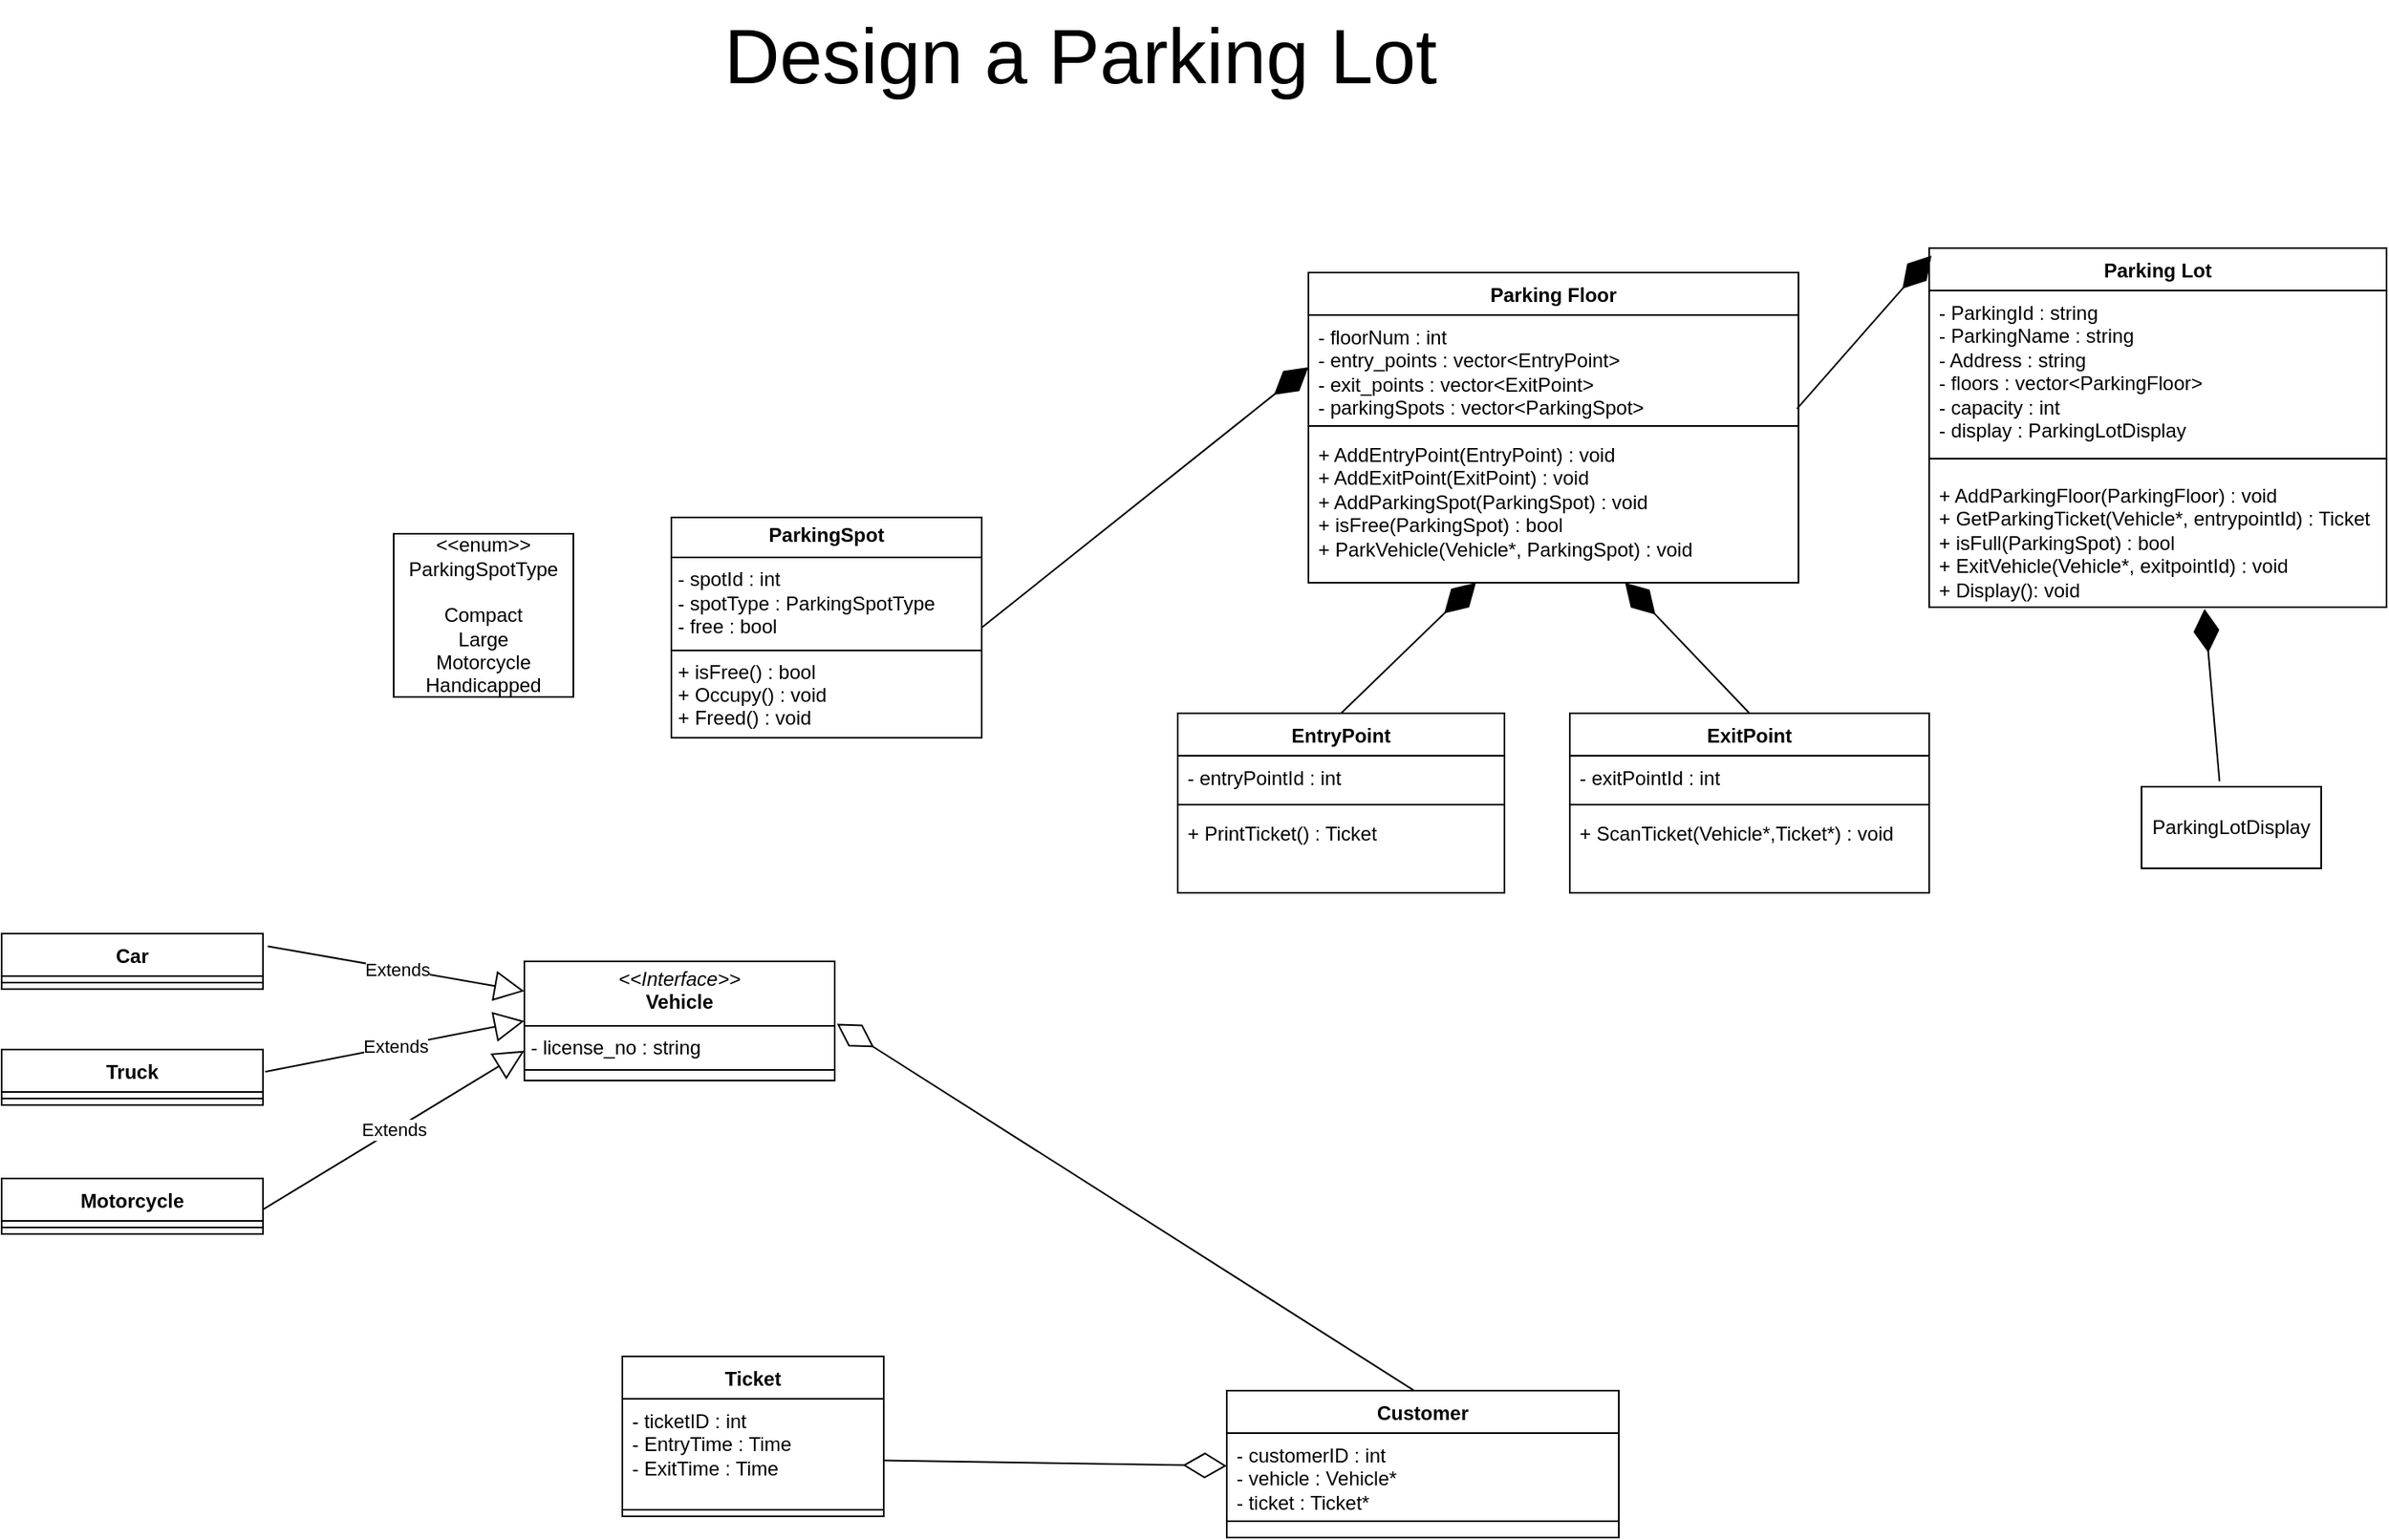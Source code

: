 <mxfile version="24.8.6">
  <diagram name="Page-1" id="XpKqQ25gRV2eJYyz2e83">
    <mxGraphModel dx="1218" dy="195" grid="1" gridSize="10" guides="1" tooltips="1" connect="0" arrows="1" fold="1" page="1" pageScale="1" pageWidth="850" pageHeight="1100" math="0" shadow="0">
      <root>
        <mxCell id="0" />
        <mxCell id="1" parent="0" />
        <mxCell id="omItKf6c6GQR3BFqs7uk-1" value="Parking Lot" style="swimlane;fontStyle=1;align=center;verticalAlign=top;childLayout=stackLayout;horizontal=1;startSize=26;horizontalStack=0;resizeParent=1;resizeParentMax=0;resizeLast=0;collapsible=1;marginBottom=0;whiteSpace=wrap;html=1;" parent="1" vertex="1">
          <mxGeometry x="450" y="170" width="280" height="220" as="geometry" />
        </mxCell>
        <mxCell id="omItKf6c6GQR3BFqs7uk-2" value="&lt;div&gt;- ParkingId : string&lt;/div&gt;&lt;div&gt;- ParkingName : string&lt;/div&gt;&lt;div&gt;- Address : string&lt;/div&gt;- floors : vector&amp;lt;ParkingFloor&amp;gt;&lt;div&gt;- capacity : int&lt;/div&gt;&lt;div&gt;- display : ParkingLotDisplay&lt;/div&gt;" style="text;strokeColor=none;fillColor=none;align=left;verticalAlign=top;spacingLeft=4;spacingRight=4;overflow=hidden;rotatable=0;points=[[0,0.5],[1,0.5]];portConstraint=eastwest;whiteSpace=wrap;html=1;" parent="omItKf6c6GQR3BFqs7uk-1" vertex="1">
          <mxGeometry y="26" width="280" height="94" as="geometry" />
        </mxCell>
        <mxCell id="omItKf6c6GQR3BFqs7uk-3" value="" style="line;strokeWidth=1;fillColor=none;align=left;verticalAlign=middle;spacingTop=-1;spacingLeft=3;spacingRight=3;rotatable=0;labelPosition=right;points=[];portConstraint=eastwest;strokeColor=inherit;" parent="omItKf6c6GQR3BFqs7uk-1" vertex="1">
          <mxGeometry y="120" width="280" height="18" as="geometry" />
        </mxCell>
        <mxCell id="omItKf6c6GQR3BFqs7uk-4" value="+ AddParkingFloor(ParkingFloor) : void&lt;div&gt;+ GetParkingTicket(Vehicle*, entrypointId) : Ticket&lt;/div&gt;&lt;div&gt;+ isFull(ParkingSpot) : bool&lt;/div&gt;&lt;div&gt;+ ExitVehicle(Vehicle*, exitpointId) : void&lt;/div&gt;&lt;div&gt;+ Display(): void&lt;/div&gt;" style="text;strokeColor=none;fillColor=none;align=left;verticalAlign=top;spacingLeft=4;spacingRight=4;overflow=hidden;rotatable=0;points=[[0,0.5],[1,0.5]];portConstraint=eastwest;whiteSpace=wrap;html=1;" parent="omItKf6c6GQR3BFqs7uk-1" vertex="1">
          <mxGeometry y="138" width="280" height="82" as="geometry" />
        </mxCell>
        <mxCell id="omItKf6c6GQR3BFqs7uk-5" value="Parking Floor" style="swimlane;fontStyle=1;align=center;verticalAlign=top;childLayout=stackLayout;horizontal=1;startSize=26;horizontalStack=0;resizeParent=1;resizeParentMax=0;resizeLast=0;collapsible=1;marginBottom=0;whiteSpace=wrap;html=1;" parent="1" vertex="1">
          <mxGeometry x="70" y="185" width="300" height="190" as="geometry" />
        </mxCell>
        <mxCell id="omItKf6c6GQR3BFqs7uk-6" value="&lt;div&gt;- floorNum : int&lt;/div&gt;- entry_points : vector&amp;lt;EntryPoint&amp;gt;&lt;div&gt;- exit_points : vector&amp;lt;ExitPoint&amp;gt;&lt;/div&gt;&lt;div&gt;- parkingSpots : vector&amp;lt;ParkingSpot&amp;gt;&lt;/div&gt;" style="text;strokeColor=none;fillColor=none;align=left;verticalAlign=top;spacingLeft=4;spacingRight=4;overflow=hidden;rotatable=0;points=[[0,0.5],[1,0.5]];portConstraint=eastwest;whiteSpace=wrap;html=1;" parent="omItKf6c6GQR3BFqs7uk-5" vertex="1">
          <mxGeometry y="26" width="300" height="64" as="geometry" />
        </mxCell>
        <mxCell id="omItKf6c6GQR3BFqs7uk-7" value="" style="line;strokeWidth=1;fillColor=none;align=left;verticalAlign=middle;spacingTop=-1;spacingLeft=3;spacingRight=3;rotatable=0;labelPosition=right;points=[];portConstraint=eastwest;strokeColor=inherit;" parent="omItKf6c6GQR3BFqs7uk-5" vertex="1">
          <mxGeometry y="90" width="300" height="8" as="geometry" />
        </mxCell>
        <mxCell id="omItKf6c6GQR3BFqs7uk-8" value="+ AddEntryPoint(EntryPoint) : void&lt;div&gt;+ AddExitPoint(ExitPoint) : void&lt;/div&gt;&lt;div&gt;+ AddParkingSpot(ParkingSpot) : void&lt;/div&gt;&lt;div&gt;+ isFree(ParkingSpot) : bool&lt;/div&gt;&lt;div&gt;+ ParkVehicle(Vehicle*, ParkingSpot) : void&lt;/div&gt;&lt;div&gt;&lt;br&gt;&lt;/div&gt;" style="text;strokeColor=none;fillColor=none;align=left;verticalAlign=top;spacingLeft=4;spacingRight=4;overflow=hidden;rotatable=0;points=[[0,0.5],[1,0.5]];portConstraint=eastwest;whiteSpace=wrap;html=1;" parent="omItKf6c6GQR3BFqs7uk-5" vertex="1">
          <mxGeometry y="98" width="300" height="92" as="geometry" />
        </mxCell>
        <mxCell id="omItKf6c6GQR3BFqs7uk-10" value="EntryPoint" style="swimlane;fontStyle=1;align=center;verticalAlign=top;childLayout=stackLayout;horizontal=1;startSize=26;horizontalStack=0;resizeParent=1;resizeParentMax=0;resizeLast=0;collapsible=1;marginBottom=0;whiteSpace=wrap;html=1;" parent="1" vertex="1">
          <mxGeometry x="-10" y="455" width="200" height="110" as="geometry" />
        </mxCell>
        <mxCell id="omItKf6c6GQR3BFqs7uk-11" value="- entryPointId : int" style="text;strokeColor=none;fillColor=none;align=left;verticalAlign=top;spacingLeft=4;spacingRight=4;overflow=hidden;rotatable=0;points=[[0,0.5],[1,0.5]];portConstraint=eastwest;whiteSpace=wrap;html=1;" parent="omItKf6c6GQR3BFqs7uk-10" vertex="1">
          <mxGeometry y="26" width="200" height="26" as="geometry" />
        </mxCell>
        <mxCell id="omItKf6c6GQR3BFqs7uk-12" value="" style="line;strokeWidth=1;fillColor=none;align=left;verticalAlign=middle;spacingTop=-1;spacingLeft=3;spacingRight=3;rotatable=0;labelPosition=right;points=[];portConstraint=eastwest;strokeColor=inherit;" parent="omItKf6c6GQR3BFqs7uk-10" vertex="1">
          <mxGeometry y="52" width="200" height="8" as="geometry" />
        </mxCell>
        <mxCell id="omItKf6c6GQR3BFqs7uk-13" value="+ PrintTicket() : Ticket&amp;nbsp;&amp;nbsp;" style="text;strokeColor=none;fillColor=none;align=left;verticalAlign=top;spacingLeft=4;spacingRight=4;overflow=hidden;rotatable=0;points=[[0,0.5],[1,0.5]];portConstraint=eastwest;whiteSpace=wrap;html=1;" parent="omItKf6c6GQR3BFqs7uk-10" vertex="1">
          <mxGeometry y="60" width="200" height="50" as="geometry" />
        </mxCell>
        <mxCell id="omItKf6c6GQR3BFqs7uk-14" value="ExitPoint" style="swimlane;fontStyle=1;align=center;verticalAlign=top;childLayout=stackLayout;horizontal=1;startSize=26;horizontalStack=0;resizeParent=1;resizeParentMax=0;resizeLast=0;collapsible=1;marginBottom=0;whiteSpace=wrap;html=1;" parent="1" vertex="1">
          <mxGeometry x="230" y="455" width="220" height="110" as="geometry" />
        </mxCell>
        <mxCell id="omItKf6c6GQR3BFqs7uk-15" value="- exitPointId : int" style="text;strokeColor=none;fillColor=none;align=left;verticalAlign=top;spacingLeft=4;spacingRight=4;overflow=hidden;rotatable=0;points=[[0,0.5],[1,0.5]];portConstraint=eastwest;whiteSpace=wrap;html=1;" parent="omItKf6c6GQR3BFqs7uk-14" vertex="1">
          <mxGeometry y="26" width="220" height="26" as="geometry" />
        </mxCell>
        <mxCell id="omItKf6c6GQR3BFqs7uk-16" value="" style="line;strokeWidth=1;fillColor=none;align=left;verticalAlign=middle;spacingTop=-1;spacingLeft=3;spacingRight=3;rotatable=0;labelPosition=right;points=[];portConstraint=eastwest;strokeColor=inherit;" parent="omItKf6c6GQR3BFqs7uk-14" vertex="1">
          <mxGeometry y="52" width="220" height="8" as="geometry" />
        </mxCell>
        <mxCell id="omItKf6c6GQR3BFqs7uk-17" value="+ ScanTicket(Vehicle*,Ticket*) : void" style="text;strokeColor=none;fillColor=none;align=left;verticalAlign=top;spacingLeft=4;spacingRight=4;overflow=hidden;rotatable=0;points=[[0,0.5],[1,0.5]];portConstraint=eastwest;whiteSpace=wrap;html=1;" parent="omItKf6c6GQR3BFqs7uk-14" vertex="1">
          <mxGeometry y="60" width="220" height="50" as="geometry" />
        </mxCell>
        <mxCell id="omItKf6c6GQR3BFqs7uk-27" value="&lt;p style=&quot;margin:0px;margin-top:4px;text-align:center;&quot;&gt;&lt;i&gt;&amp;lt;&amp;lt;Interface&amp;gt;&amp;gt;&lt;/i&gt;&lt;br&gt;&lt;b&gt;Vehicle&lt;/b&gt;&lt;/p&gt;&lt;hr size=&quot;1&quot; style=&quot;border-style:solid;&quot;&gt;&lt;p style=&quot;margin:0px;margin-left:4px;&quot;&gt;- license_no : string&lt;/p&gt;&lt;hr size=&quot;1&quot; style=&quot;border-style:solid;&quot;&gt;&lt;p style=&quot;margin:0px;margin-left:4px;&quot;&gt;&lt;br&gt;&lt;/p&gt;" style="verticalAlign=top;align=left;overflow=fill;html=1;whiteSpace=wrap;" parent="1" vertex="1">
          <mxGeometry x="-410" y="607" width="190" height="73" as="geometry" />
        </mxCell>
        <mxCell id="omItKf6c6GQR3BFqs7uk-32" value="Customer" style="swimlane;fontStyle=1;align=center;verticalAlign=top;childLayout=stackLayout;horizontal=1;startSize=26;horizontalStack=0;resizeParent=1;resizeParentMax=0;resizeLast=0;collapsible=1;marginBottom=0;whiteSpace=wrap;html=1;" parent="1" vertex="1">
          <mxGeometry x="20" y="870" width="240" height="90" as="geometry" />
        </mxCell>
        <mxCell id="omItKf6c6GQR3BFqs7uk-33" value="&lt;div&gt;- customerID : int&lt;/div&gt;&lt;div&gt;- vehicle : Vehicle*&lt;/div&gt;- ticket : Ticket*" style="text;strokeColor=none;fillColor=none;align=left;verticalAlign=top;spacingLeft=4;spacingRight=4;overflow=hidden;rotatable=0;points=[[0,0.5],[1,0.5]];portConstraint=eastwest;whiteSpace=wrap;html=1;" parent="omItKf6c6GQR3BFqs7uk-32" vertex="1">
          <mxGeometry y="26" width="240" height="44" as="geometry" />
        </mxCell>
        <mxCell id="omItKf6c6GQR3BFqs7uk-34" value="" style="line;strokeWidth=1;fillColor=none;align=left;verticalAlign=middle;spacingTop=-1;spacingLeft=3;spacingRight=3;rotatable=0;labelPosition=right;points=[];portConstraint=eastwest;strokeColor=inherit;" parent="omItKf6c6GQR3BFqs7uk-32" vertex="1">
          <mxGeometry y="70" width="240" height="20" as="geometry" />
        </mxCell>
        <mxCell id="omItKf6c6GQR3BFqs7uk-36" value="Ticket" style="swimlane;fontStyle=1;align=center;verticalAlign=top;childLayout=stackLayout;horizontal=1;startSize=26;horizontalStack=0;resizeParent=1;resizeParentMax=0;resizeLast=0;collapsible=1;marginBottom=0;whiteSpace=wrap;html=1;" parent="1" vertex="1">
          <mxGeometry x="-350" y="849" width="160" height="98" as="geometry" />
        </mxCell>
        <mxCell id="omItKf6c6GQR3BFqs7uk-37" value="- ticketID : int&lt;div&gt;- EntryTime : Time&lt;/div&gt;&lt;div&gt;- ExitTime : Time&lt;br&gt;&lt;div&gt;&lt;br&gt;&lt;/div&gt;&lt;/div&gt;" style="text;strokeColor=none;fillColor=none;align=left;verticalAlign=top;spacingLeft=4;spacingRight=4;overflow=hidden;rotatable=0;points=[[0,0.5],[1,0.5]];portConstraint=eastwest;whiteSpace=wrap;html=1;" parent="omItKf6c6GQR3BFqs7uk-36" vertex="1">
          <mxGeometry y="26" width="160" height="64" as="geometry" />
        </mxCell>
        <mxCell id="omItKf6c6GQR3BFqs7uk-38" value="" style="line;strokeWidth=1;fillColor=none;align=left;verticalAlign=middle;spacingTop=-1;spacingLeft=3;spacingRight=3;rotatable=0;labelPosition=right;points=[];portConstraint=eastwest;strokeColor=inherit;" parent="omItKf6c6GQR3BFqs7uk-36" vertex="1">
          <mxGeometry y="90" width="160" height="8" as="geometry" />
        </mxCell>
        <mxCell id="omItKf6c6GQR3BFqs7uk-43" value="" style="endArrow=diamondThin;endFill=1;endSize=24;html=1;rounded=0;exitX=0.5;exitY=0;exitDx=0;exitDy=0;" parent="1" source="omItKf6c6GQR3BFqs7uk-10" target="omItKf6c6GQR3BFqs7uk-8" edge="1">
          <mxGeometry width="160" relative="1" as="geometry">
            <mxPoint x="230" y="235" as="sourcePoint" />
            <mxPoint x="390" y="235" as="targetPoint" />
          </mxGeometry>
        </mxCell>
        <mxCell id="omItKf6c6GQR3BFqs7uk-44" value="" style="endArrow=diamondThin;endFill=1;endSize=24;html=1;rounded=0;exitX=0.5;exitY=0;exitDx=0;exitDy=0;" parent="1" source="omItKf6c6GQR3BFqs7uk-14" target="omItKf6c6GQR3BFqs7uk-8" edge="1">
          <mxGeometry width="160" relative="1" as="geometry">
            <mxPoint x="230" y="235" as="sourcePoint" />
            <mxPoint x="290" y="305" as="targetPoint" />
          </mxGeometry>
        </mxCell>
        <mxCell id="omItKf6c6GQR3BFqs7uk-55" value="" style="endArrow=diamondThin;endFill=1;endSize=24;html=1;rounded=0;exitX=1;exitY=0.5;exitDx=0;exitDy=0;entryX=0;entryY=0.5;entryDx=0;entryDy=0;" parent="1" source="omItKf6c6GQR3BFqs7uk-72" target="omItKf6c6GQR3BFqs7uk-6" edge="1">
          <mxGeometry width="160" relative="1" as="geometry">
            <mxPoint x="-100" y="363" as="sourcePoint" />
            <mxPoint x="150" y="275" as="targetPoint" />
          </mxGeometry>
        </mxCell>
        <mxCell id="omItKf6c6GQR3BFqs7uk-72" value="&lt;p style=&quot;margin:0px;margin-top:4px;text-align:center;&quot;&gt;&lt;b&gt;ParkingSpot&lt;/b&gt;&lt;/p&gt;&lt;hr size=&quot;1&quot; style=&quot;border-style:solid;&quot;&gt;&lt;p style=&quot;margin:0px;margin-left:4px;&quot;&gt;- spotId : int&lt;/p&gt;&lt;p style=&quot;margin:0px;margin-left:4px;&quot;&gt;- spotType : ParkingSpotType&lt;/p&gt;&lt;p style=&quot;margin:0px;margin-left:4px;&quot;&gt;- free : bool&lt;/p&gt;&lt;hr size=&quot;1&quot; style=&quot;border-style:solid;&quot;&gt;&lt;p style=&quot;margin:0px;margin-left:4px;&quot;&gt;+ isFree() : bool&lt;br&gt;&lt;/p&gt;&lt;p style=&quot;margin:0px;margin-left:4px;&quot;&gt;+ Occupy() : void&lt;/p&gt;&lt;p style=&quot;margin:0px;margin-left:4px;&quot;&gt;+ Freed() : void&lt;/p&gt;" style="verticalAlign=top;align=left;overflow=fill;html=1;whiteSpace=wrap;" parent="1" vertex="1">
          <mxGeometry x="-320" y="335" width="190" height="135" as="geometry" />
        </mxCell>
        <mxCell id="omItKf6c6GQR3BFqs7uk-77" value="Car" style="swimlane;fontStyle=1;align=center;verticalAlign=top;childLayout=stackLayout;horizontal=1;startSize=26;horizontalStack=0;resizeParent=1;resizeParentMax=0;resizeLast=0;collapsible=1;marginBottom=0;whiteSpace=wrap;html=1;" parent="1" vertex="1">
          <mxGeometry x="-730" y="590" width="160" height="34" as="geometry" />
        </mxCell>
        <mxCell id="omItKf6c6GQR3BFqs7uk-79" value="" style="line;strokeWidth=1;fillColor=none;align=left;verticalAlign=middle;spacingTop=-1;spacingLeft=3;spacingRight=3;rotatable=0;labelPosition=right;points=[];portConstraint=eastwest;strokeColor=inherit;" parent="omItKf6c6GQR3BFqs7uk-77" vertex="1">
          <mxGeometry y="26" width="160" height="8" as="geometry" />
        </mxCell>
        <mxCell id="omItKf6c6GQR3BFqs7uk-81" value="Truck" style="swimlane;fontStyle=1;align=center;verticalAlign=top;childLayout=stackLayout;horizontal=1;startSize=26;horizontalStack=0;resizeParent=1;resizeParentMax=0;resizeLast=0;collapsible=1;marginBottom=0;whiteSpace=wrap;html=1;" parent="1" vertex="1">
          <mxGeometry x="-730" y="661" width="160" height="34" as="geometry" />
        </mxCell>
        <mxCell id="omItKf6c6GQR3BFqs7uk-83" value="" style="line;strokeWidth=1;fillColor=none;align=left;verticalAlign=middle;spacingTop=-1;spacingLeft=3;spacingRight=3;rotatable=0;labelPosition=right;points=[];portConstraint=eastwest;strokeColor=inherit;" parent="omItKf6c6GQR3BFqs7uk-81" vertex="1">
          <mxGeometry y="26" width="160" height="8" as="geometry" />
        </mxCell>
        <mxCell id="omItKf6c6GQR3BFqs7uk-85" value="Motorcycle" style="swimlane;fontStyle=1;align=center;verticalAlign=top;childLayout=stackLayout;horizontal=1;startSize=26;horizontalStack=0;resizeParent=1;resizeParentMax=0;resizeLast=0;collapsible=1;marginBottom=0;whiteSpace=wrap;html=1;" parent="1" vertex="1">
          <mxGeometry x="-730" y="740" width="160" height="34" as="geometry" />
        </mxCell>
        <mxCell id="omItKf6c6GQR3BFqs7uk-87" value="" style="line;strokeWidth=1;fillColor=none;align=left;verticalAlign=middle;spacingTop=-1;spacingLeft=3;spacingRight=3;rotatable=0;labelPosition=right;points=[];portConstraint=eastwest;strokeColor=inherit;" parent="omItKf6c6GQR3BFqs7uk-85" vertex="1">
          <mxGeometry y="26" width="160" height="8" as="geometry" />
        </mxCell>
        <mxCell id="omItKf6c6GQR3BFqs7uk-93" value="Extends" style="endArrow=block;endSize=16;endFill=0;html=1;rounded=0;exitX=1.018;exitY=0.227;exitDx=0;exitDy=0;entryX=0;entryY=0.25;entryDx=0;entryDy=0;exitPerimeter=0;" parent="1" source="omItKf6c6GQR3BFqs7uk-77" target="omItKf6c6GQR3BFqs7uk-27" edge="1">
          <mxGeometry width="160" relative="1" as="geometry">
            <mxPoint x="-570" y="578" as="sourcePoint" />
            <mxPoint x="-110" y="759" as="targetPoint" />
          </mxGeometry>
        </mxCell>
        <mxCell id="omItKf6c6GQR3BFqs7uk-94" value="Extends" style="endArrow=block;endSize=16;endFill=0;html=1;rounded=0;exitX=0.998;exitY=0.565;exitDx=0;exitDy=0;entryX=0;entryY=0.75;entryDx=0;entryDy=0;exitPerimeter=0;" parent="1" source="omItKf6c6GQR3BFqs7uk-85" target="omItKf6c6GQR3BFqs7uk-27" edge="1">
          <mxGeometry width="160" relative="1" as="geometry">
            <mxPoint x="-570" y="828" as="sourcePoint" />
            <mxPoint x="-400" y="687" as="targetPoint" />
          </mxGeometry>
        </mxCell>
        <mxCell id="omItKf6c6GQR3BFqs7uk-95" value="Extends" style="endArrow=block;endSize=16;endFill=0;html=1;rounded=0;exitX=1.008;exitY=0.401;exitDx=0;exitDy=0;entryX=0;entryY=0.5;entryDx=0;entryDy=0;exitPerimeter=0;" parent="1" source="omItKf6c6GQR3BFqs7uk-81" target="omItKf6c6GQR3BFqs7uk-27" edge="1">
          <mxGeometry width="160" relative="1" as="geometry">
            <mxPoint x="-570" y="700" as="sourcePoint" />
            <mxPoint x="-390" y="697" as="targetPoint" />
          </mxGeometry>
        </mxCell>
        <mxCell id="omItKf6c6GQR3BFqs7uk-96" value="&amp;lt;&amp;lt;enum&amp;gt;&amp;gt;&lt;div&gt;ParkingSpotType&lt;/div&gt;&lt;div&gt;&lt;br&gt;&lt;div&gt;Compact&lt;/div&gt;&lt;div&gt;Large&lt;/div&gt;&lt;div&gt;Motorcycle&lt;/div&gt;&lt;div&gt;Handicapped&lt;/div&gt;&lt;/div&gt;" style="html=1;whiteSpace=wrap;" parent="1" vertex="1">
          <mxGeometry x="-490" y="345" width="110" height="100" as="geometry" />
        </mxCell>
        <mxCell id="omItKf6c6GQR3BFqs7uk-98" value="" style="endArrow=diamondThin;endFill=1;endSize=24;html=1;rounded=0;exitX=0.997;exitY=0.898;exitDx=0;exitDy=0;exitPerimeter=0;entryX=0.005;entryY=0.021;entryDx=0;entryDy=0;entryPerimeter=0;" parent="1" source="omItKf6c6GQR3BFqs7uk-6" target="omItKf6c6GQR3BFqs7uk-1" edge="1">
          <mxGeometry width="160" relative="1" as="geometry">
            <mxPoint x="160" y="275" as="sourcePoint" />
            <mxPoint x="320" y="275" as="targetPoint" />
          </mxGeometry>
        </mxCell>
        <mxCell id="ucLw0o4syn2A6RKV2J5M-1" value="" style="endArrow=diamondThin;endFill=0;endSize=24;html=1;rounded=0;entryX=1.007;entryY=0.523;entryDx=0;entryDy=0;entryPerimeter=0;exitX=0.477;exitY=-0.002;exitDx=0;exitDy=0;exitPerimeter=0;" edge="1" parent="1" source="omItKf6c6GQR3BFqs7uk-32" target="omItKf6c6GQR3BFqs7uk-27">
          <mxGeometry width="160" relative="1" as="geometry">
            <mxPoint x="-170" y="785" as="sourcePoint" />
            <mxPoint x="-10" y="785" as="targetPoint" />
          </mxGeometry>
        </mxCell>
        <mxCell id="ucLw0o4syn2A6RKV2J5M-3" value="" style="endArrow=diamondThin;endFill=0;endSize=24;html=1;rounded=0;exitX=0.997;exitY=0.589;exitDx=0;exitDy=0;exitPerimeter=0;" edge="1" parent="1" source="omItKf6c6GQR3BFqs7uk-37" target="omItKf6c6GQR3BFqs7uk-33">
          <mxGeometry width="160" relative="1" as="geometry">
            <mxPoint x="-340" y="899" as="sourcePoint" />
            <mxPoint x="23.12" y="916.48" as="targetPoint" />
          </mxGeometry>
        </mxCell>
        <mxCell id="ucLw0o4syn2A6RKV2J5M-4" value="&lt;font style=&quot;font-size: 47px;&quot;&gt;Design a Parking Lot&lt;/font&gt;" style="text;html=1;align=center;verticalAlign=middle;resizable=0;points=[];autosize=1;strokeColor=none;fillColor=none;" vertex="1" parent="1">
          <mxGeometry x="-300" y="18" width="460" height="70" as="geometry" />
        </mxCell>
        <mxCell id="ucLw0o4syn2A6RKV2J5M-5" value="ParkingLotDisplay" style="html=1;whiteSpace=wrap;" vertex="1" parent="1">
          <mxGeometry x="580" y="500" width="110" height="50" as="geometry" />
        </mxCell>
        <mxCell id="ucLw0o4syn2A6RKV2J5M-6" value="" style="endArrow=diamondThin;endFill=1;endSize=24;html=1;rounded=0;entryX=0.602;entryY=1.013;entryDx=0;entryDy=0;entryPerimeter=0;exitX=0.434;exitY=-0.067;exitDx=0;exitDy=0;exitPerimeter=0;" edge="1" parent="1" source="ucLw0o4syn2A6RKV2J5M-5" target="omItKf6c6GQR3BFqs7uk-4">
          <mxGeometry width="160" relative="1" as="geometry">
            <mxPoint x="460" y="340" as="sourcePoint" />
            <mxPoint x="620" y="340" as="targetPoint" />
          </mxGeometry>
        </mxCell>
      </root>
    </mxGraphModel>
  </diagram>
</mxfile>
